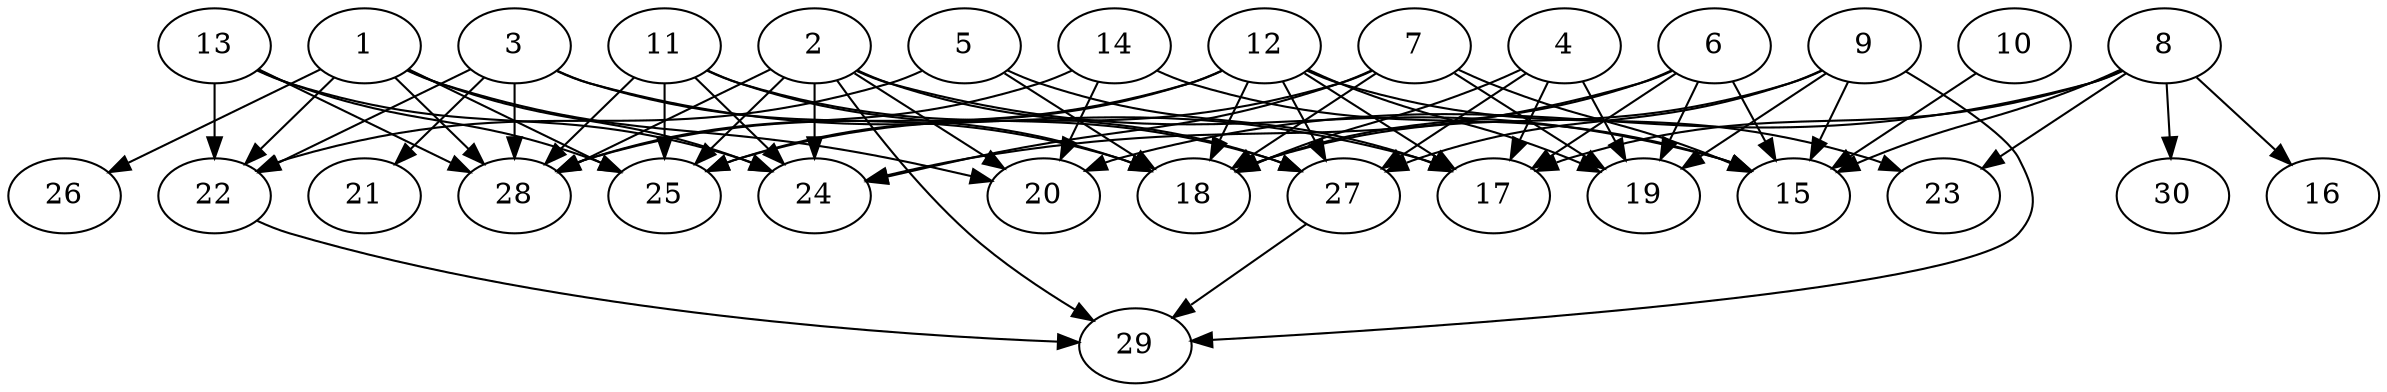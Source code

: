 // DAG automatically generated by daggen at Wed Apr 12 12:22:57 2017
// ./daggen --dot -n 30 --jump=5 --fat=0.8 --regularity=0.6 --density=0.6 
digraph G {
  1 [size="549755813888", alpha="0.07"]
  1 -> 20 [size ="536870912"]
  1 -> 22 [size ="536870912"]
  1 -> 24 [size ="536870912"]
  1 -> 25 [size ="536870912"]
  1 -> 26 [size ="536870912"]
  1 -> 28 [size ="536870912"]
  2 [size="13075964965", alpha="0.04"]
  2 -> 15 [size ="33554432"]
  2 -> 20 [size ="33554432"]
  2 -> 24 [size ="33554432"]
  2 -> 25 [size ="33554432"]
  2 -> 27 [size ="33554432"]
  2 -> 28 [size ="33554432"]
  2 -> 29 [size ="33554432"]
  3 [size="12097797506", alpha="0.15"]
  3 -> 17 [size ="411041792"]
  3 -> 18 [size ="411041792"]
  3 -> 21 [size ="411041792"]
  3 -> 22 [size ="411041792"]
  3 -> 28 [size ="411041792"]
  4 [size="8589934592", alpha="0.01"]
  4 -> 17 [size ="33554432"]
  4 -> 18 [size ="33554432"]
  4 -> 19 [size ="33554432"]
  4 -> 27 [size ="33554432"]
  5 [size="179021730436", alpha="0.15"]
  5 -> 17 [size ="301989888"]
  5 -> 18 [size ="301989888"]
  5 -> 22 [size ="301989888"]
  6 [size="68719476736", alpha="0.02"]
  6 -> 15 [size ="134217728"]
  6 -> 17 [size ="134217728"]
  6 -> 18 [size ="134217728"]
  6 -> 19 [size ="134217728"]
  6 -> 24 [size ="134217728"]
  7 [size="782757789696", alpha="0.09"]
  7 -> 15 [size ="679477248"]
  7 -> 18 [size ="679477248"]
  7 -> 19 [size ="679477248"]
  7 -> 24 [size ="679477248"]
  7 -> 25 [size ="679477248"]
  8 [size="275626329023", alpha="0.08"]
  8 -> 15 [size ="411041792"]
  8 -> 16 [size ="411041792"]
  8 -> 17 [size ="411041792"]
  8 -> 20 [size ="411041792"]
  8 -> 23 [size ="411041792"]
  8 -> 30 [size ="411041792"]
  9 [size="524047196", alpha="0.02"]
  9 -> 15 [size ="33554432"]
  9 -> 18 [size ="33554432"]
  9 -> 19 [size ="33554432"]
  9 -> 27 [size ="33554432"]
  9 -> 29 [size ="33554432"]
  10 [size="152382373272", alpha="0.19"]
  10 -> 15 [size ="134217728"]
  11 [size="8589934592", alpha="0.02"]
  11 -> 18 [size ="33554432"]
  11 -> 24 [size ="33554432"]
  11 -> 25 [size ="33554432"]
  11 -> 27 [size ="33554432"]
  11 -> 28 [size ="33554432"]
  12 [size="230737858639", alpha="0.03"]
  12 -> 17 [size ="411041792"]
  12 -> 18 [size ="411041792"]
  12 -> 19 [size ="411041792"]
  12 -> 23 [size ="411041792"]
  12 -> 25 [size ="411041792"]
  12 -> 27 [size ="411041792"]
  12 -> 28 [size ="411041792"]
  13 [size="485862023769", alpha="0.17"]
  13 -> 22 [size ="301989888"]
  13 -> 24 [size ="301989888"]
  13 -> 25 [size ="301989888"]
  13 -> 28 [size ="301989888"]
  14 [size="435827838368", alpha="0.10"]
  14 -> 15 [size ="536870912"]
  14 -> 20 [size ="536870912"]
  14 -> 28 [size ="536870912"]
  15 [size="793546569556", alpha="0.08"]
  16 [size="4304327878", alpha="0.06"]
  17 [size="1313746241", alpha="0.06"]
  18 [size="6668181647", alpha="0.07"]
  19 [size="6762691518", alpha="0.14"]
  20 [size="5476527844", alpha="0.16"]
  21 [size="20151075555", alpha="0.06"]
  22 [size="2993461969", alpha="0.18"]
  22 -> 29 [size ="75497472"]
  23 [size="10949078051", alpha="0.13"]
  24 [size="368293445632", alpha="0.14"]
  25 [size="281307053261", alpha="0.18"]
  26 [size="8589934592", alpha="0.04"]
  27 [size="68719476736", alpha="0.11"]
  27 -> 29 [size ="134217728"]
  28 [size="156410871984", alpha="0.17"]
  29 [size="231928233984", alpha="0.12"]
  30 [size="657658611851", alpha="0.00"]
}
